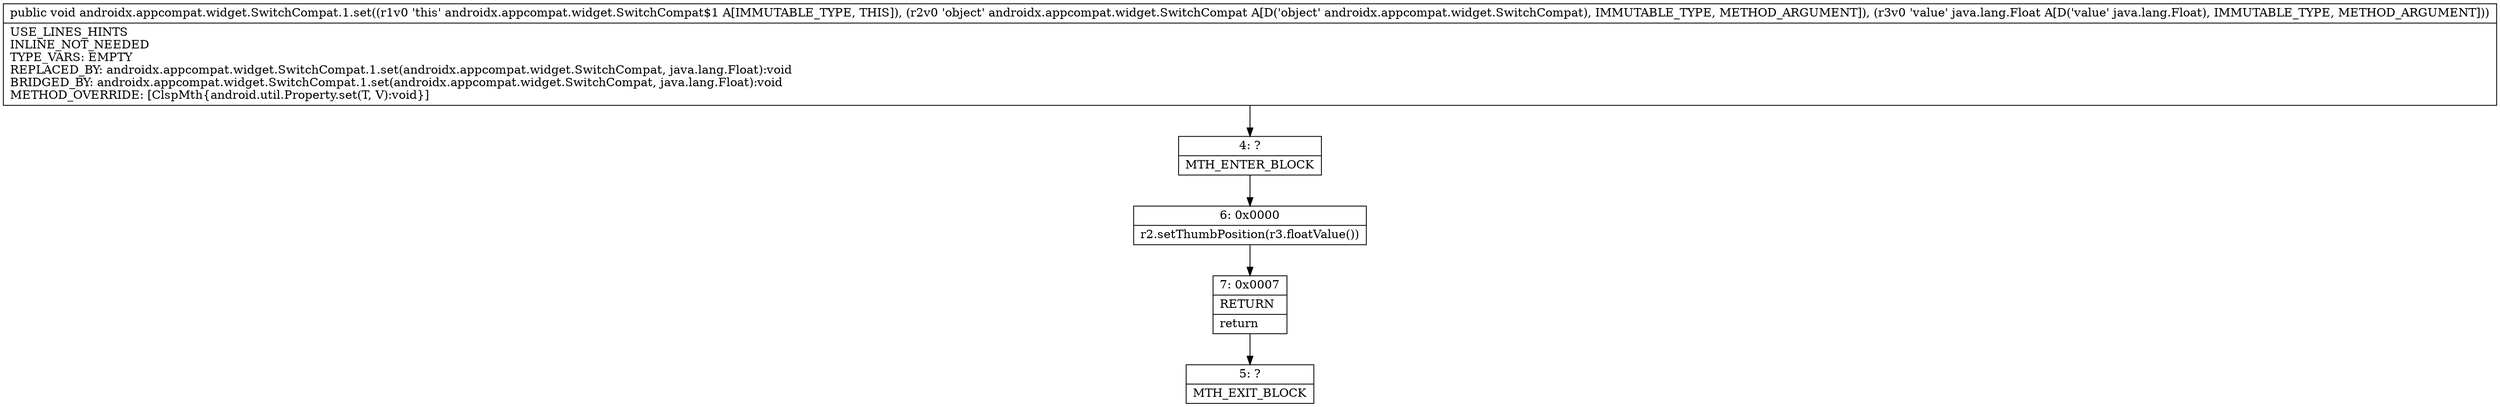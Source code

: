 digraph "CFG forandroidx.appcompat.widget.SwitchCompat.1.set(Landroidx\/appcompat\/widget\/SwitchCompat;Ljava\/lang\/Float;)V" {
Node_4 [shape=record,label="{4\:\ ?|MTH_ENTER_BLOCK\l}"];
Node_6 [shape=record,label="{6\:\ 0x0000|r2.setThumbPosition(r3.floatValue())\l}"];
Node_7 [shape=record,label="{7\:\ 0x0007|RETURN\l|return\l}"];
Node_5 [shape=record,label="{5\:\ ?|MTH_EXIT_BLOCK\l}"];
MethodNode[shape=record,label="{public void androidx.appcompat.widget.SwitchCompat.1.set((r1v0 'this' androidx.appcompat.widget.SwitchCompat$1 A[IMMUTABLE_TYPE, THIS]), (r2v0 'object' androidx.appcompat.widget.SwitchCompat A[D('object' androidx.appcompat.widget.SwitchCompat), IMMUTABLE_TYPE, METHOD_ARGUMENT]), (r3v0 'value' java.lang.Float A[D('value' java.lang.Float), IMMUTABLE_TYPE, METHOD_ARGUMENT]))  | USE_LINES_HINTS\lINLINE_NOT_NEEDED\lTYPE_VARS: EMPTY\lREPLACED_BY: androidx.appcompat.widget.SwitchCompat.1.set(androidx.appcompat.widget.SwitchCompat, java.lang.Float):void\lBRIDGED_BY: androidx.appcompat.widget.SwitchCompat.1.set(androidx.appcompat.widget.SwitchCompat, java.lang.Float):void\lMETHOD_OVERRIDE: [ClspMth\{android.util.Property.set(T, V):void\}]\l}"];
MethodNode -> Node_4;Node_4 -> Node_6;
Node_6 -> Node_7;
Node_7 -> Node_5;
}

